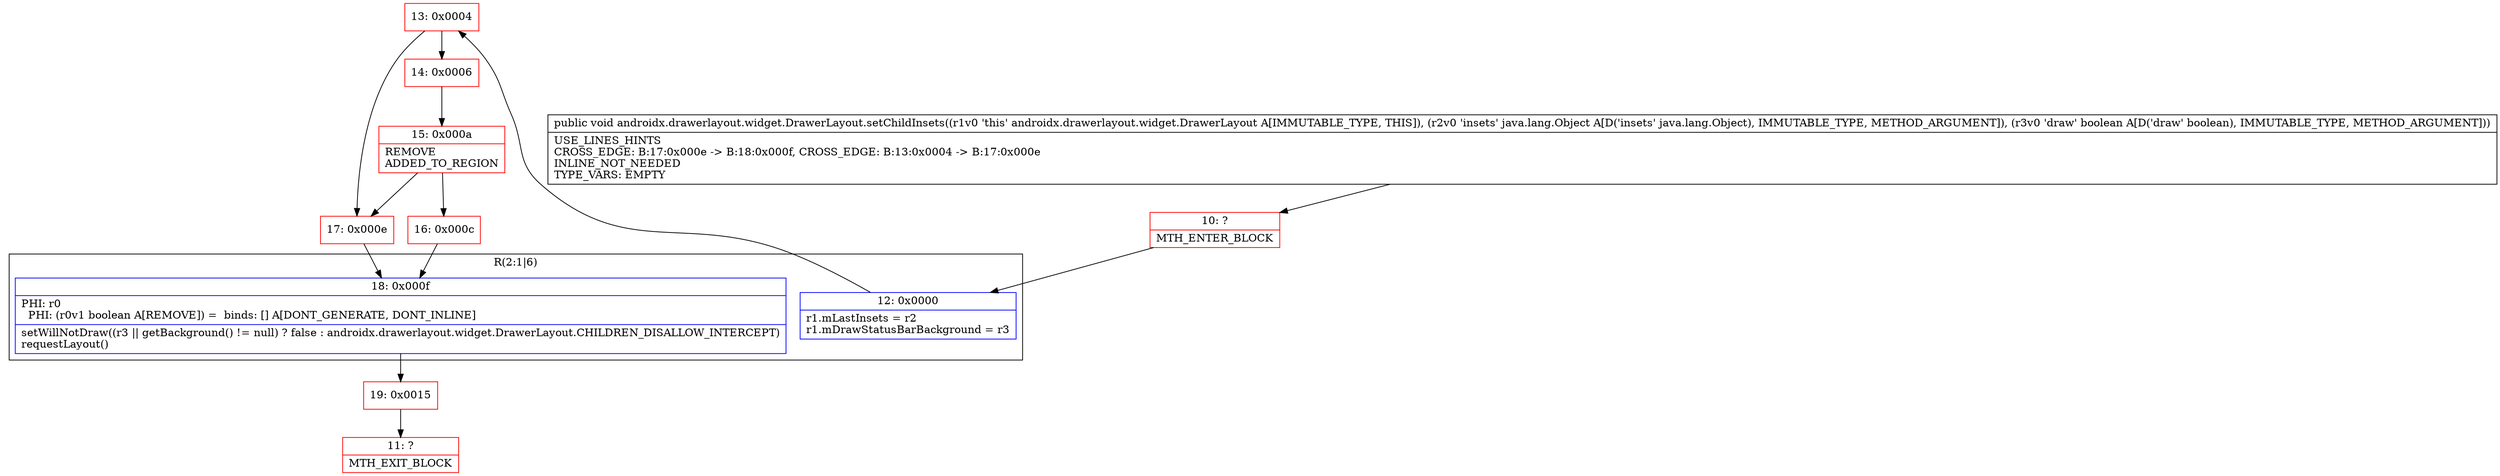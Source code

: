 digraph "CFG forandroidx.drawerlayout.widget.DrawerLayout.setChildInsets(Ljava\/lang\/Object;Z)V" {
subgraph cluster_Region_556520303 {
label = "R(2:1|6)";
node [shape=record,color=blue];
Node_12 [shape=record,label="{12\:\ 0x0000|r1.mLastInsets = r2\lr1.mDrawStatusBarBackground = r3\l}"];
Node_18 [shape=record,label="{18\:\ 0x000f|PHI: r0 \l  PHI: (r0v1 boolean A[REMOVE]) =  binds: [] A[DONT_GENERATE, DONT_INLINE]\l|setWillNotDraw((r3 \|\| getBackground() != null) ? false : androidx.drawerlayout.widget.DrawerLayout.CHILDREN_DISALLOW_INTERCEPT)\lrequestLayout()\l}"];
}
Node_10 [shape=record,color=red,label="{10\:\ ?|MTH_ENTER_BLOCK\l}"];
Node_13 [shape=record,color=red,label="{13\:\ 0x0004}"];
Node_14 [shape=record,color=red,label="{14\:\ 0x0006}"];
Node_15 [shape=record,color=red,label="{15\:\ 0x000a|REMOVE\lADDED_TO_REGION\l}"];
Node_16 [shape=record,color=red,label="{16\:\ 0x000c}"];
Node_19 [shape=record,color=red,label="{19\:\ 0x0015}"];
Node_11 [shape=record,color=red,label="{11\:\ ?|MTH_EXIT_BLOCK\l}"];
Node_17 [shape=record,color=red,label="{17\:\ 0x000e}"];
MethodNode[shape=record,label="{public void androidx.drawerlayout.widget.DrawerLayout.setChildInsets((r1v0 'this' androidx.drawerlayout.widget.DrawerLayout A[IMMUTABLE_TYPE, THIS]), (r2v0 'insets' java.lang.Object A[D('insets' java.lang.Object), IMMUTABLE_TYPE, METHOD_ARGUMENT]), (r3v0 'draw' boolean A[D('draw' boolean), IMMUTABLE_TYPE, METHOD_ARGUMENT]))  | USE_LINES_HINTS\lCROSS_EDGE: B:17:0x000e \-\> B:18:0x000f, CROSS_EDGE: B:13:0x0004 \-\> B:17:0x000e\lINLINE_NOT_NEEDED\lTYPE_VARS: EMPTY\l}"];
MethodNode -> Node_10;Node_12 -> Node_13;
Node_18 -> Node_19;
Node_10 -> Node_12;
Node_13 -> Node_14;
Node_13 -> Node_17;
Node_14 -> Node_15;
Node_15 -> Node_16;
Node_15 -> Node_17;
Node_16 -> Node_18;
Node_19 -> Node_11;
Node_17 -> Node_18;
}

